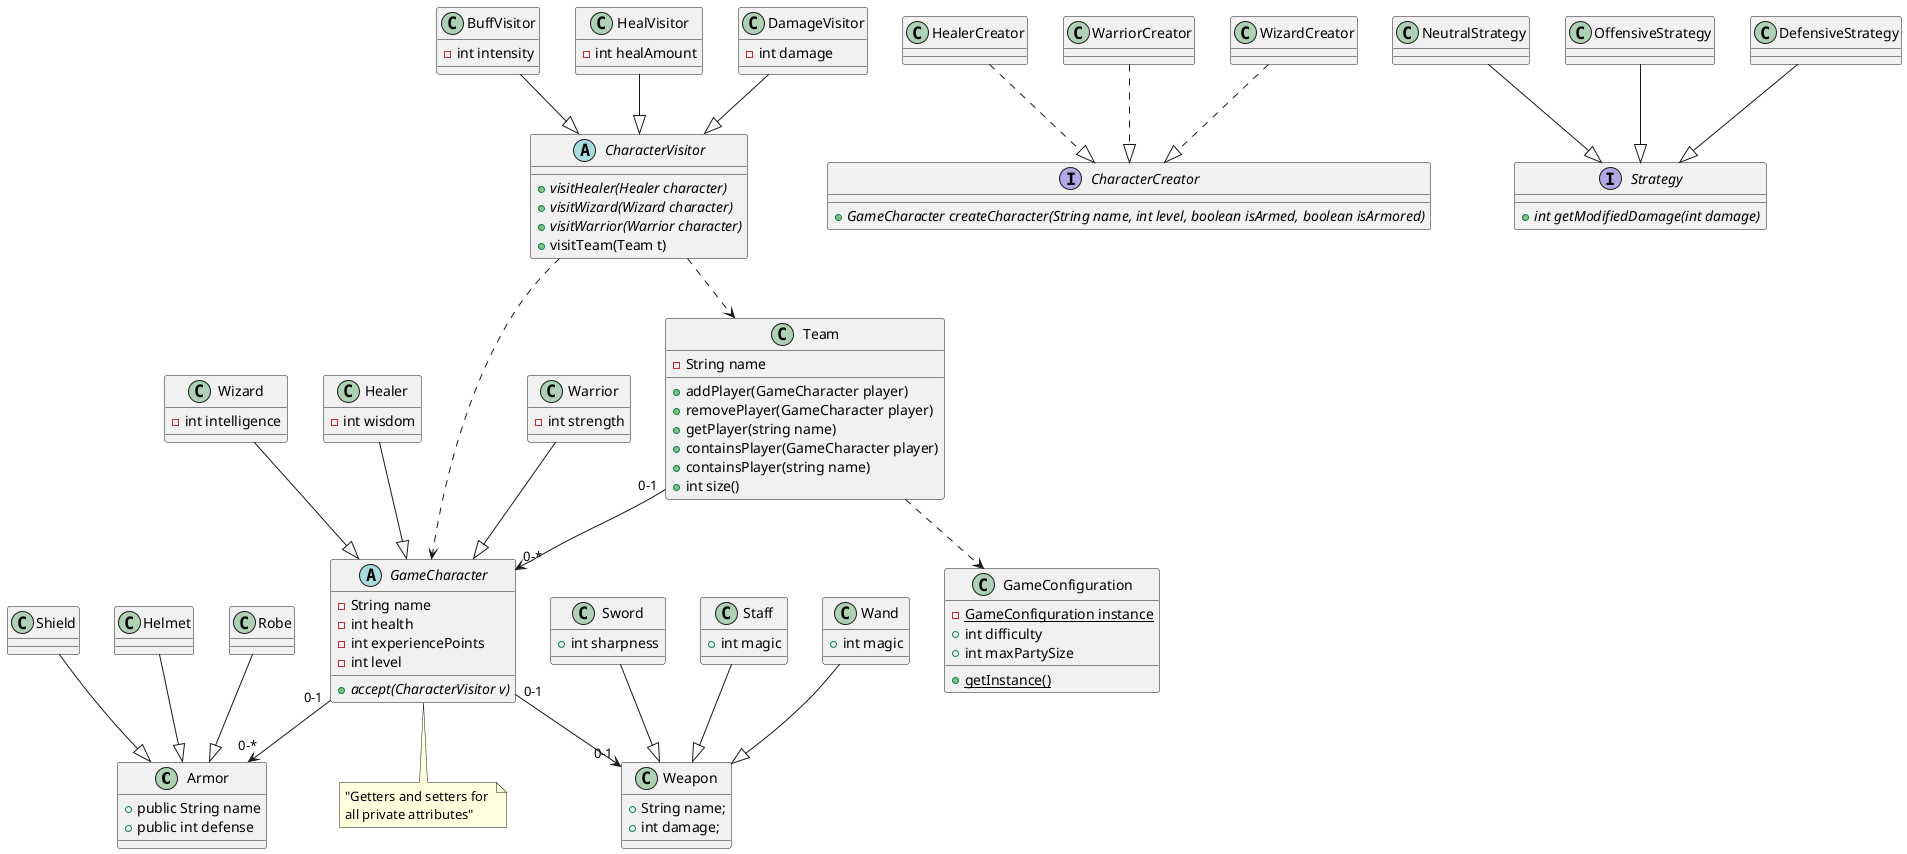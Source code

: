 @startuml
'https://plantuml.com/class-diagram

class Armor {
    + public String name
    + public int defense
}
Helmet --|> Armor
Robe --|> Armor
Shield --|> Armor

GameCharacter "0-1" --> "0-1" Weapon
GameCharacter "0-1" --> "0-*" Armor

abstract class GameCharacter {
    - String name
    - int health
    - int experiencePoints
    - int level
    {abstract} + accept(CharacterVisitor v)
}

note bottom of GameCharacter: "Getters and setters for \nall private attributes"


class Warrior {
    - int strength
}
Warrior --|> GameCharacter

class Wizard {
    - int intelligence
}
Wizard --|> GameCharacter

class Healer {
    - int wisdom
}
Healer --|> GameCharacter

class Weapon {
    + String name;
    + int damage;
}

class Sword {
    + int sharpness
}
Sword --|> Weapon

class Staff {
    + int magic
}
Staff --|> Weapon

class Wand {
    + int magic
}
Wand --|> Weapon

class Team {
    - String name
    + addPlayer(GameCharacter player)
    + removePlayer(GameCharacter player)
    + getPlayer(string name)
    + containsPlayer(GameCharacter player)
    + containsPlayer(string name)
    + int size()
}

Team "0-1" --> "0-*" GameCharacter

class GameConfiguration {
    {static} - GameConfiguration instance
    + int difficulty
    + int maxPartySize
    {static} + getInstance()
}

Team ..> GameConfiguration

interface CharacterCreator {
    {abstract} +GameCharacter createCharacter(String name, int level, boolean isArmed, boolean isArmored)
}

HealerCreator ..|> CharacterCreator
WarriorCreator ..|> CharacterCreator
WizardCreator ..|> CharacterCreator

abstract class CharacterVisitor {
    {abstract} + visitHealer(Healer character)
    {abstract} + visitWizard(Wizard character)
    {abstract} + visitWarrior(Warrior character)
    + visitTeam(Team t)
}

CharacterVisitor ..> Team
CharacterVisitor ..> GameCharacter

class BuffVisitor {
    - int intensity
}
BuffVisitor --|> CharacterVisitor

class HealVisitor {
    - int healAmount
}
HealVisitor --|> CharacterVisitor

class DamageVisitor {
    - int damage
}
DamageVisitor --|> CharacterVisitor

interface Strategy {
    {abstract} + int getModifiedDamage(int damage)
}

NeutralStrategy --|> Strategy
OffensiveStrategy --|> Strategy
DefensiveStrategy --|> Strategy

@enduml